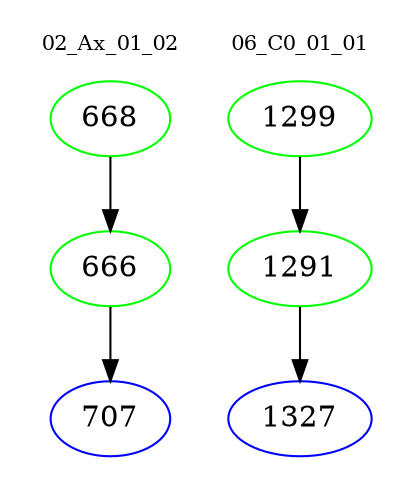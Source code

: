 digraph{
subgraph cluster_0 {
color = white
label = "02_Ax_01_02";
fontsize=10;
T0_668 [label="668", color="green"]
T0_668 -> T0_666 [color="black"]
T0_666 [label="666", color="green"]
T0_666 -> T0_707 [color="black"]
T0_707 [label="707", color="blue"]
}
subgraph cluster_1 {
color = white
label = "06_C0_01_01";
fontsize=10;
T1_1299 [label="1299", color="green"]
T1_1299 -> T1_1291 [color="black"]
T1_1291 [label="1291", color="green"]
T1_1291 -> T1_1327 [color="black"]
T1_1327 [label="1327", color="blue"]
}
}
